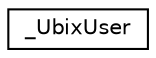 digraph "Graphical Class Hierarchy"
{
 // LATEX_PDF_SIZE
  edge [fontname="Helvetica",fontsize="10",labelfontname="Helvetica",labelfontsize="10"];
  node [fontname="Helvetica",fontsize="10",shape=record];
  rankdir="LR";
  Node0 [label="_UbixUser",height=0.2,width=0.4,color="black", fillcolor="white", style="filled",URL="$struct__UbixUser.html",tooltip=" "];
}
